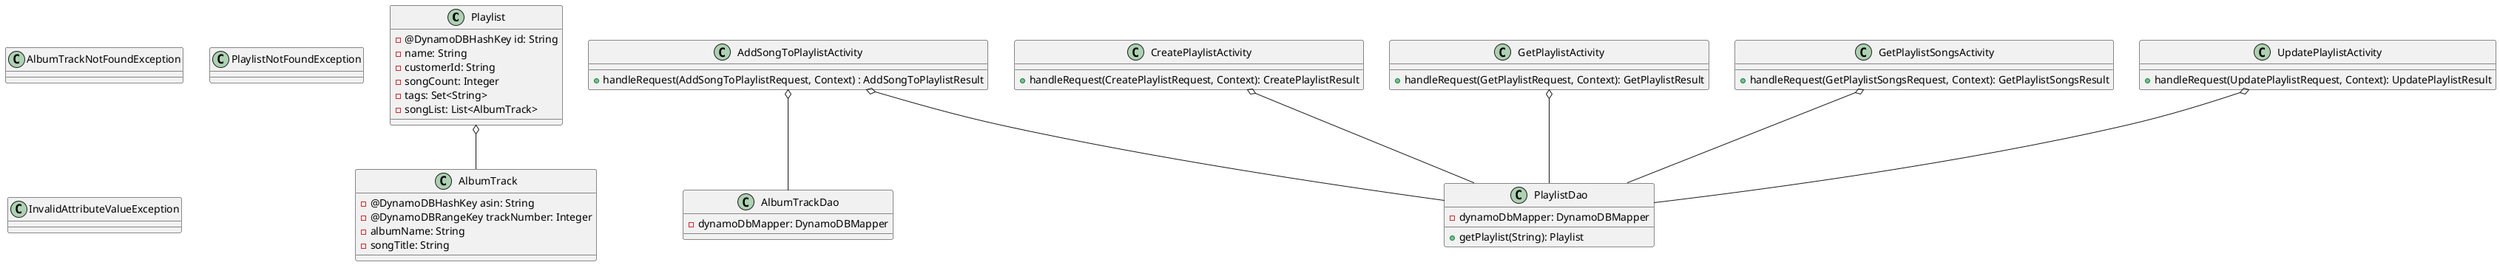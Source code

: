 PARTICIPANTS: use this file for creating the class diagram in mastery task 01

@startuml
Playlist o-- AlbumTrack

AddSongToPlaylistActivity o-- AlbumTrackDao

AddSongToPlaylistActivity o-- PlaylistDao

CreatePlaylistActivity o-- PlaylistDao

GetPlaylistActivity o-- PlaylistDao

GetPlaylistSongsActivity o-- PlaylistDao

UpdatePlaylistActivity o-- PlaylistDao


class AlbumTrack {
- @DynamoDBHashKey asin: String
- @DynamoDBRangeKey trackNumber: Integer
- albumName: String
- songTitle: String

}

class AddSongToPlaylistActivity {
    + handleRequest(AddSongToPlaylistRequest, Context) : AddSongToPlaylistResult
}

class GetPlaylistSongsActivity {
    + handleRequest(GetPlaylistSongsRequest, Context): GetPlaylistSongsResult
}

class CreatePlaylistActivity {
    + handleRequest(CreatePlaylistRequest, Context): CreatePlaylistResult
}

class GetPlaylistActivity {
    + handleRequest(GetPlaylistRequest, Context): GetPlaylistResult
}

class UpdatePlaylistActivity {
    + handleRequest(UpdatePlaylistRequest, Context): UpdatePlaylistResult
}

class Playlist {
    - @DynamoDBHashKey id: String
    - name: String
    - customerId: String
    - songCount: Integer
    - tags: Set<String>
    -songList: List<AlbumTrack>

}

class AlbumTrackDao {
    -dynamoDbMapper: DynamoDBMapper
}

class PlaylistDao {
 + getPlaylist(String): Playlist
 -dynamoDbMapper: DynamoDBMapper

}

class AlbumTrackNotFoundException {

}

class PlaylistNotFoundException  {
}

class InvalidAttributeValueException {

}







@enduml
